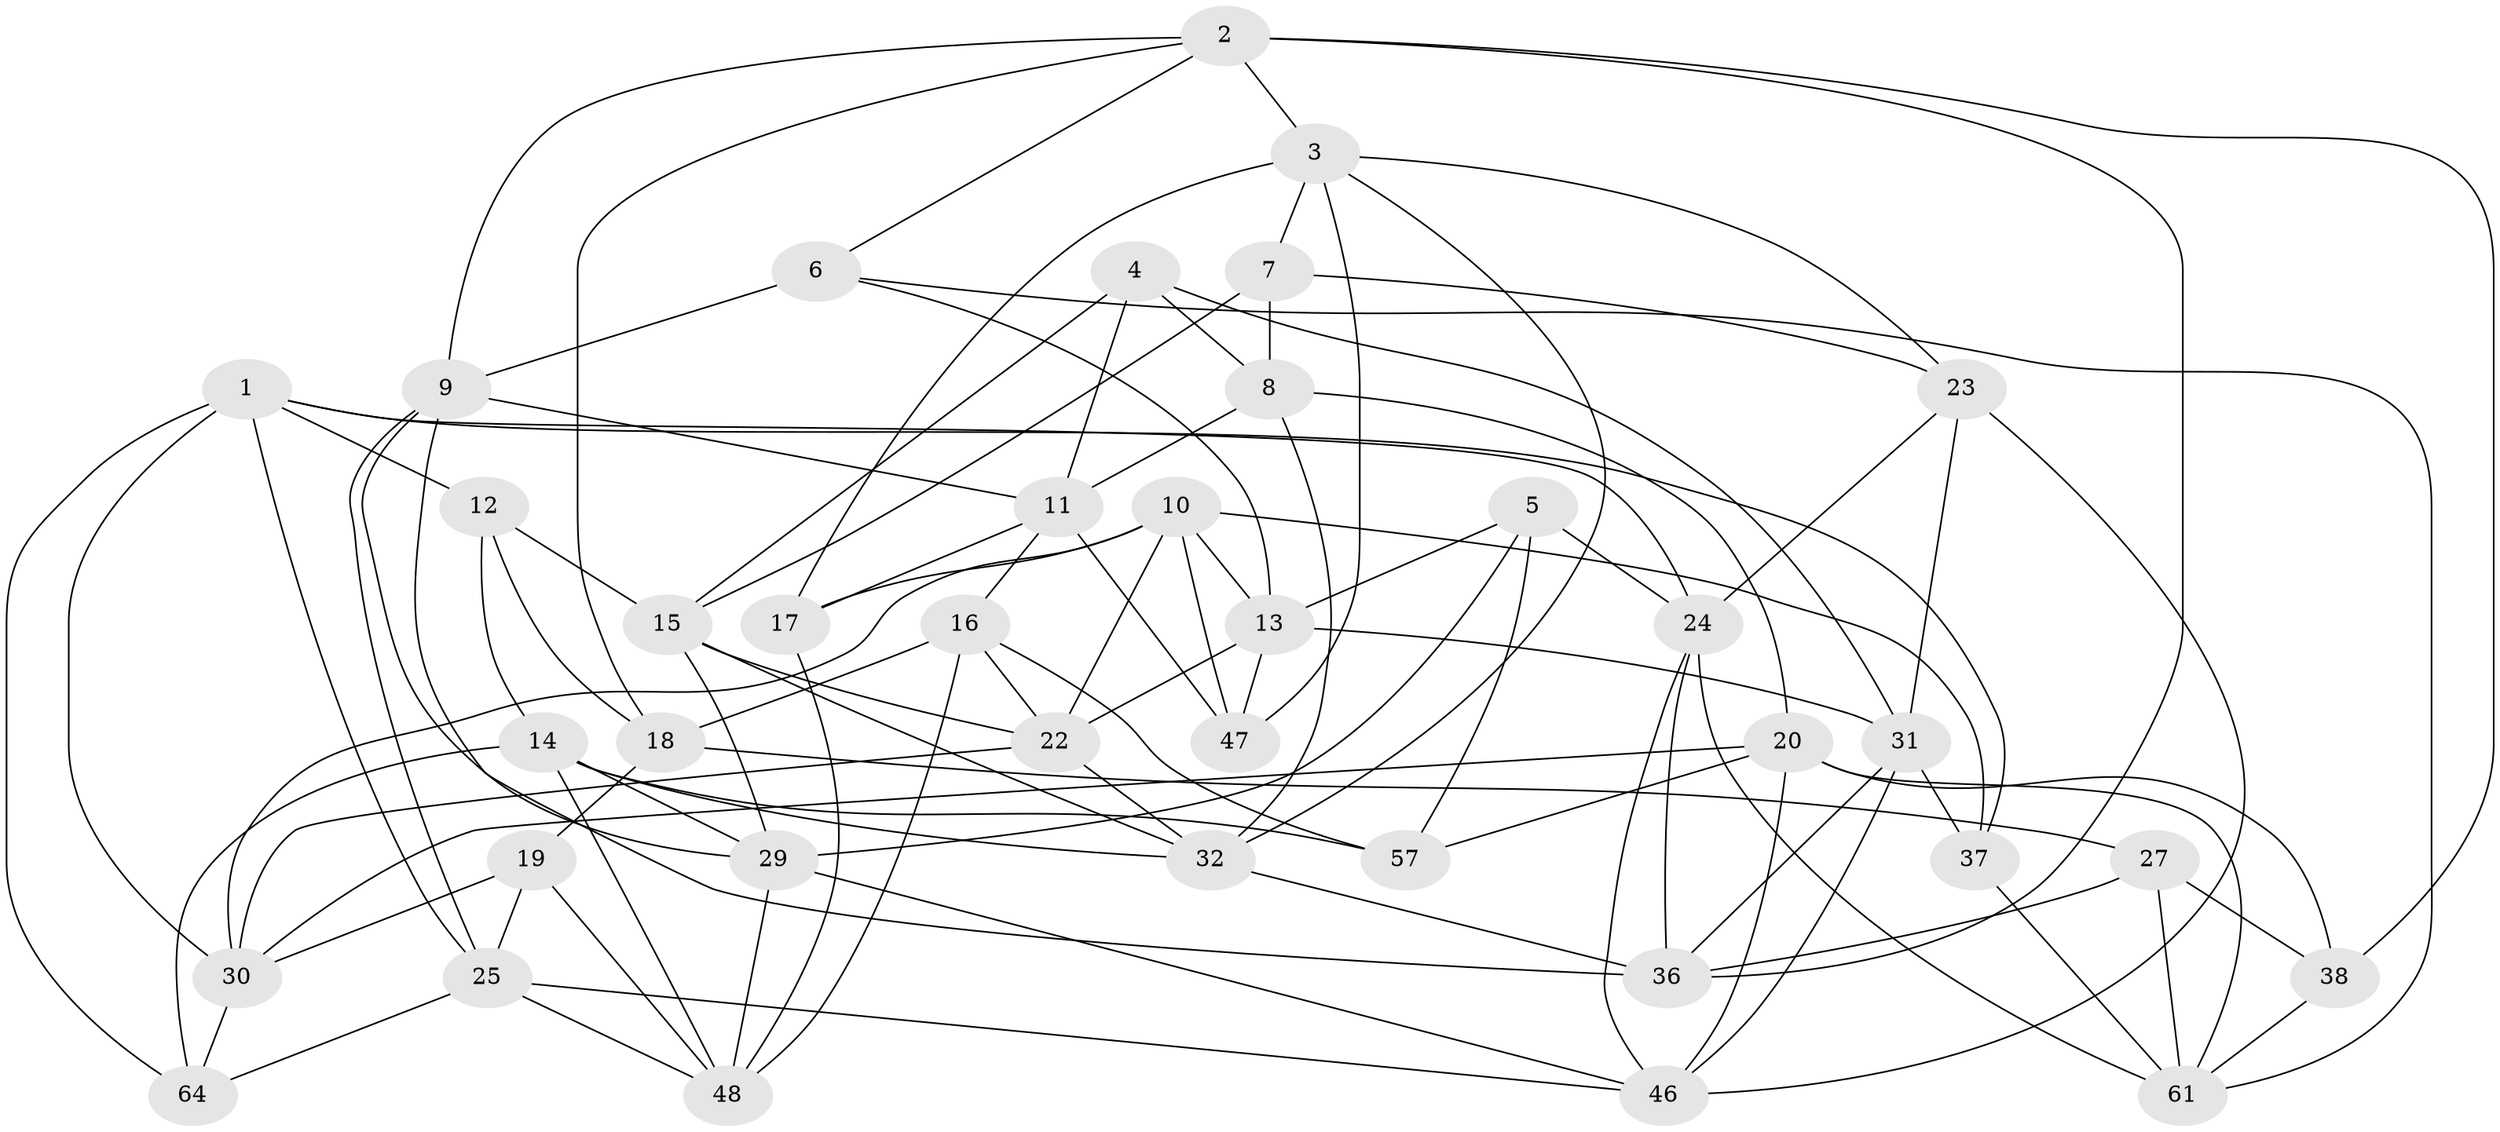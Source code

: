// Generated by graph-tools (version 1.1) at 2025/52/02/27/25 19:52:28]
// undirected, 38 vertices, 99 edges
graph export_dot {
graph [start="1"]
  node [color=gray90,style=filled];
  1 [super="+21"];
  2 [super="+40"];
  3 [super="+28"];
  4;
  5;
  6;
  7 [super="+45"];
  8 [super="+55"];
  9 [super="+44"];
  10 [super="+39"];
  11 [super="+43"];
  12;
  13 [super="+53"];
  14 [super="+26"];
  15 [super="+59"];
  16 [super="+62"];
  17;
  18 [super="+56"];
  19;
  20 [super="+52"];
  22 [super="+42"];
  23 [super="+34"];
  24 [super="+50"];
  25 [super="+54"];
  27;
  29 [super="+49"];
  30 [super="+35"];
  31 [super="+33"];
  32 [super="+41"];
  36 [super="+58"];
  37;
  38;
  46 [super="+51"];
  47;
  48 [super="+60"];
  57;
  61 [super="+63"];
  64;
  1 -- 64;
  1 -- 30;
  1 -- 25;
  1 -- 24;
  1 -- 12;
  1 -- 37;
  2 -- 9;
  2 -- 36;
  2 -- 3;
  2 -- 38;
  2 -- 6;
  2 -- 18;
  3 -- 17;
  3 -- 47;
  3 -- 32;
  3 -- 7;
  3 -- 23;
  4 -- 11;
  4 -- 8;
  4 -- 15;
  4 -- 31;
  5 -- 29;
  5 -- 57;
  5 -- 13;
  5 -- 24;
  6 -- 61;
  6 -- 9;
  6 -- 13;
  7 -- 23 [weight=2];
  7 -- 8 [weight=2];
  7 -- 15;
  8 -- 32;
  8 -- 11;
  8 -- 20;
  9 -- 29;
  9 -- 25;
  9 -- 11;
  9 -- 36;
  10 -- 13;
  10 -- 22;
  10 -- 47;
  10 -- 17;
  10 -- 37;
  10 -- 30;
  11 -- 47;
  11 -- 17;
  11 -- 16;
  12 -- 14;
  12 -- 15;
  12 -- 18;
  13 -- 47;
  13 -- 31;
  13 -- 22;
  14 -- 57;
  14 -- 48;
  14 -- 64;
  14 -- 32;
  14 -- 29;
  15 -- 29;
  15 -- 32;
  15 -- 22;
  16 -- 18 [weight=2];
  16 -- 57;
  16 -- 48;
  16 -- 22;
  17 -- 48;
  18 -- 27;
  18 -- 19;
  19 -- 25;
  19 -- 48;
  19 -- 30;
  20 -- 38;
  20 -- 61;
  20 -- 46;
  20 -- 57;
  20 -- 30;
  22 -- 30;
  22 -- 32;
  23 -- 31;
  23 -- 46;
  23 -- 24;
  24 -- 46;
  24 -- 61;
  24 -- 36;
  25 -- 48;
  25 -- 64;
  25 -- 46;
  27 -- 36;
  27 -- 61;
  27 -- 38;
  29 -- 48;
  29 -- 46;
  30 -- 64;
  31 -- 37;
  31 -- 36;
  31 -- 46;
  32 -- 36;
  37 -- 61;
  38 -- 61;
}
